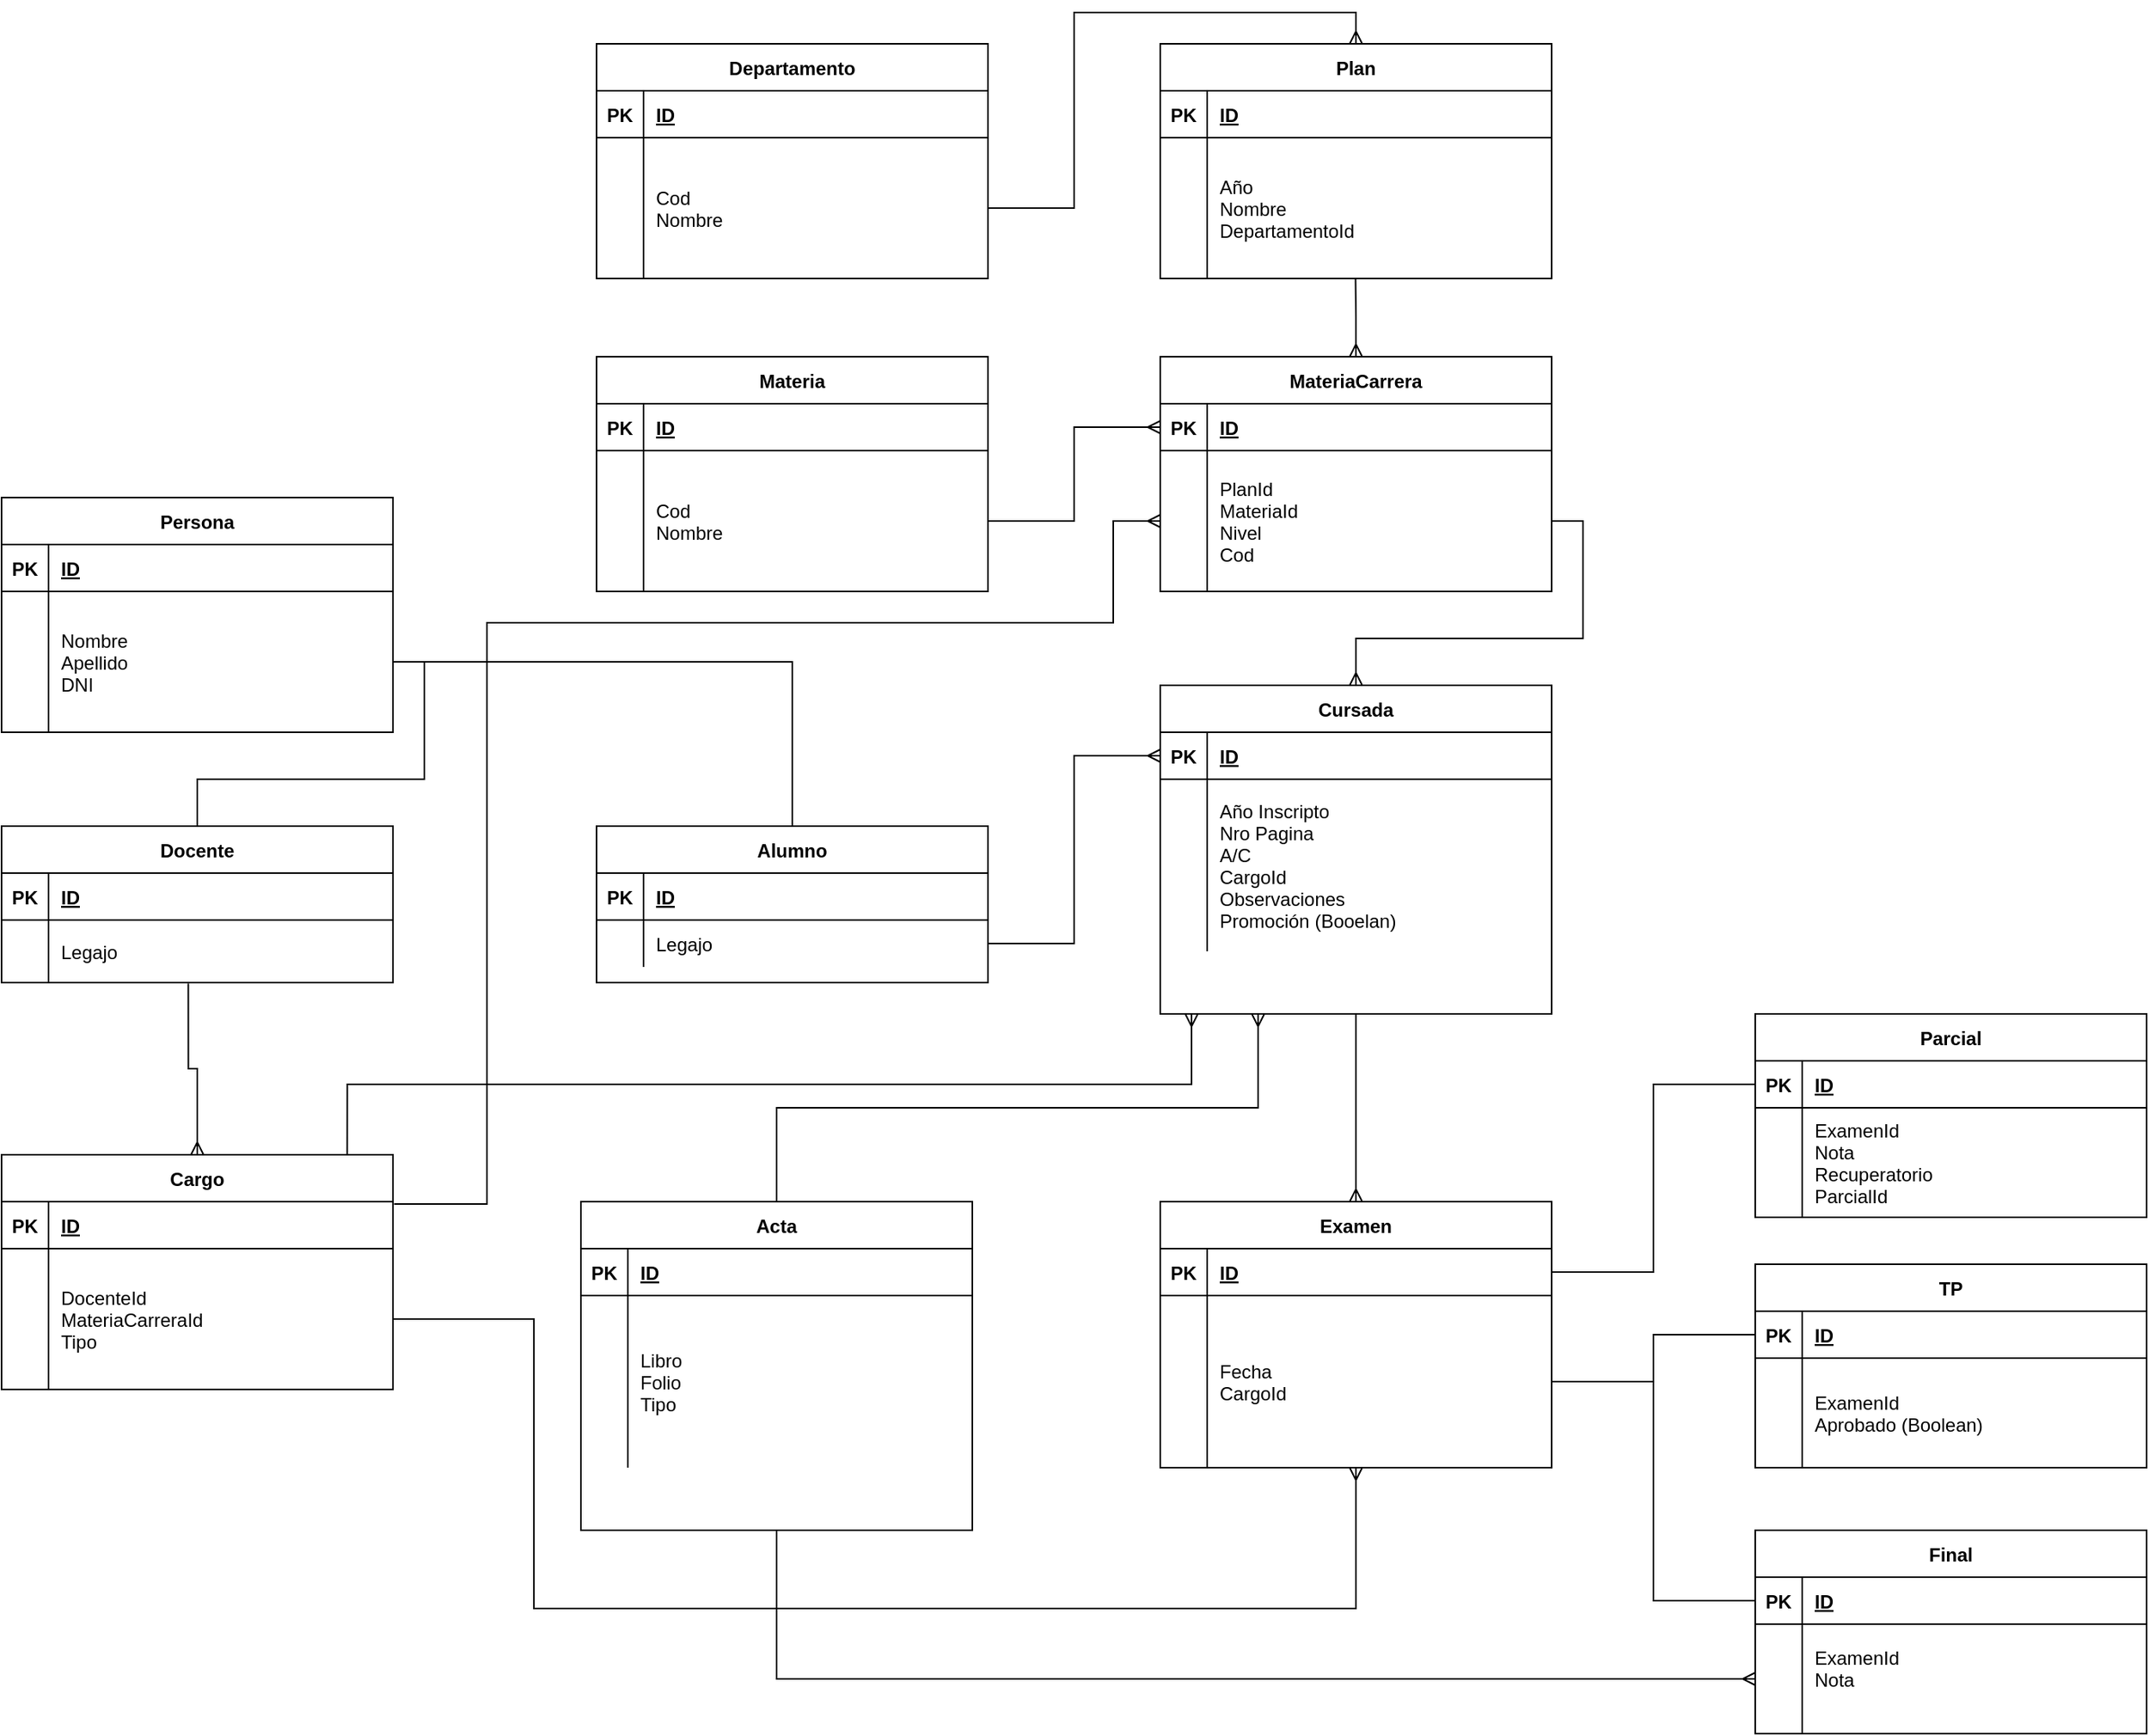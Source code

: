 <mxfile version="13.6.5" type="device"><diagram id="R2lEEEUBdFMjLlhIrx00" name="Page-1"><mxGraphModel dx="1373" dy="788" grid="1" gridSize="10" guides="1" tooltips="1" connect="1" arrows="1" fold="1" page="1" pageScale="1" pageWidth="3300" pageHeight="4681" math="0" shadow="0" extFonts="Permanent Marker^https://fonts.googleapis.com/css?family=Permanent+Marker"><root><mxCell id="0"/><mxCell id="1" parent="0"/><mxCell id="YJam0oL7SUkEM4T7Yp6k-49" style="edgeStyle=orthogonalEdgeStyle;rounded=0;orthogonalLoop=1;jettySize=auto;html=1;exitX=0.5;exitY=0;exitDx=0;exitDy=0;startArrow=ERmany;startFill=0;endArrow=none;endFill=0;" edge="1" parent="1" source="YJam0oL7SUkEM4T7Yp6k-41" target="YJam0oL7SUkEM4T7Yp6k-22"><mxGeometry relative="1" as="geometry"/></mxCell><mxCell id="YJam0oL7SUkEM4T7Yp6k-41" value="Plan" style="shape=table;startSize=30;container=1;collapsible=1;childLayout=tableLayout;fixedRows=1;rowLines=0;fontStyle=1;align=center;resizeLast=1;" vertex="1" parent="1"><mxGeometry x="830" y="230" width="250" height="150" as="geometry"/></mxCell><mxCell id="YJam0oL7SUkEM4T7Yp6k-42" value="" style="shape=partialRectangle;collapsible=0;dropTarget=0;pointerEvents=0;fillColor=none;points=[[0,0.5],[1,0.5]];portConstraint=eastwest;top=0;left=0;right=0;bottom=1;" vertex="1" parent="YJam0oL7SUkEM4T7Yp6k-41"><mxGeometry y="30" width="250" height="30" as="geometry"/></mxCell><mxCell id="YJam0oL7SUkEM4T7Yp6k-43" value="PK" style="shape=partialRectangle;overflow=hidden;connectable=0;fillColor=none;top=0;left=0;bottom=0;right=0;fontStyle=1;" vertex="1" parent="YJam0oL7SUkEM4T7Yp6k-42"><mxGeometry width="30" height="30" as="geometry"/></mxCell><mxCell id="YJam0oL7SUkEM4T7Yp6k-44" value="ID" style="shape=partialRectangle;overflow=hidden;connectable=0;fillColor=none;top=0;left=0;bottom=0;right=0;align=left;spacingLeft=6;fontStyle=5;" vertex="1" parent="YJam0oL7SUkEM4T7Yp6k-42"><mxGeometry x="30" width="220" height="30" as="geometry"/></mxCell><mxCell id="YJam0oL7SUkEM4T7Yp6k-45" value="" style="shape=partialRectangle;collapsible=0;dropTarget=0;pointerEvents=0;fillColor=none;points=[[0,0.5],[1,0.5]];portConstraint=eastwest;top=0;left=0;right=0;bottom=0;" vertex="1" parent="YJam0oL7SUkEM4T7Yp6k-41"><mxGeometry y="60" width="250" height="90" as="geometry"/></mxCell><mxCell id="YJam0oL7SUkEM4T7Yp6k-46" value="" style="shape=partialRectangle;overflow=hidden;connectable=0;fillColor=none;top=0;left=0;bottom=0;right=0;" vertex="1" parent="YJam0oL7SUkEM4T7Yp6k-45"><mxGeometry width="30" height="90" as="geometry"/></mxCell><mxCell id="YJam0oL7SUkEM4T7Yp6k-47" value="Año&#10;Nombre&#10;DepartamentoId" style="shape=partialRectangle;overflow=hidden;connectable=0;fillColor=none;top=0;left=0;bottom=0;right=0;align=left;spacingLeft=6;" vertex="1" parent="YJam0oL7SUkEM4T7Yp6k-45"><mxGeometry x="30" width="220" height="90" as="geometry"/></mxCell><mxCell id="YJam0oL7SUkEM4T7Yp6k-50" style="edgeStyle=orthogonalEdgeStyle;rounded=0;orthogonalLoop=1;jettySize=auto;html=1;exitX=0.5;exitY=0;exitDx=0;exitDy=0;entryX=0.499;entryY=1.006;entryDx=0;entryDy=0;entryPerimeter=0;startArrow=ERmany;startFill=0;endArrow=none;endFill=0;" edge="1" parent="1" source="YJam0oL7SUkEM4T7Yp6k-34" target="YJam0oL7SUkEM4T7Yp6k-45"><mxGeometry relative="1" as="geometry"/></mxCell><mxCell id="YJam0oL7SUkEM4T7Yp6k-34" value="MateriaCarrera" style="shape=table;startSize=30;container=1;collapsible=1;childLayout=tableLayout;fixedRows=1;rowLines=0;fontStyle=1;align=center;resizeLast=1;" vertex="1" parent="1"><mxGeometry x="830" y="430" width="250" height="150" as="geometry"/></mxCell><mxCell id="YJam0oL7SUkEM4T7Yp6k-35" value="" style="shape=partialRectangle;collapsible=0;dropTarget=0;pointerEvents=0;fillColor=none;points=[[0,0.5],[1,0.5]];portConstraint=eastwest;top=0;left=0;right=0;bottom=1;" vertex="1" parent="YJam0oL7SUkEM4T7Yp6k-34"><mxGeometry y="30" width="250" height="30" as="geometry"/></mxCell><mxCell id="YJam0oL7SUkEM4T7Yp6k-36" value="PK" style="shape=partialRectangle;overflow=hidden;connectable=0;fillColor=none;top=0;left=0;bottom=0;right=0;fontStyle=1;" vertex="1" parent="YJam0oL7SUkEM4T7Yp6k-35"><mxGeometry width="30" height="30" as="geometry"/></mxCell><mxCell id="YJam0oL7SUkEM4T7Yp6k-37" value="ID" style="shape=partialRectangle;overflow=hidden;connectable=0;fillColor=none;top=0;left=0;bottom=0;right=0;align=left;spacingLeft=6;fontStyle=5;" vertex="1" parent="YJam0oL7SUkEM4T7Yp6k-35"><mxGeometry x="30" width="220" height="30" as="geometry"/></mxCell><mxCell id="YJam0oL7SUkEM4T7Yp6k-38" value="" style="shape=partialRectangle;collapsible=0;dropTarget=0;pointerEvents=0;fillColor=none;points=[[0,0.5],[1,0.5]];portConstraint=eastwest;top=0;left=0;right=0;bottom=0;" vertex="1" parent="YJam0oL7SUkEM4T7Yp6k-34"><mxGeometry y="60" width="250" height="90" as="geometry"/></mxCell><mxCell id="YJam0oL7SUkEM4T7Yp6k-39" value="" style="shape=partialRectangle;overflow=hidden;connectable=0;fillColor=none;top=0;left=0;bottom=0;right=0;" vertex="1" parent="YJam0oL7SUkEM4T7Yp6k-38"><mxGeometry width="30" height="90" as="geometry"/></mxCell><mxCell id="YJam0oL7SUkEM4T7Yp6k-40" value="PlanId&#10;MateriaId&#10;Nivel&#10;Cod" style="shape=partialRectangle;overflow=hidden;connectable=0;fillColor=none;top=0;left=0;bottom=0;right=0;align=left;spacingLeft=6;" vertex="1" parent="YJam0oL7SUkEM4T7Yp6k-38"><mxGeometry x="30" width="220" height="90" as="geometry"/></mxCell><mxCell id="YJam0oL7SUkEM4T7Yp6k-55" style="edgeStyle=orthogonalEdgeStyle;rounded=0;orthogonalLoop=1;jettySize=auto;html=1;exitX=0;exitY=0.5;exitDx=0;exitDy=0;startArrow=ERmany;startFill=0;endArrow=none;endFill=0;" edge="1" parent="1" source="YJam0oL7SUkEM4T7Yp6k-35" target="YJam0oL7SUkEM4T7Yp6k-29"><mxGeometry relative="1" as="geometry"/></mxCell><mxCell id="YJam0oL7SUkEM4T7Yp6k-25" value="Materia" style="shape=table;startSize=30;container=1;collapsible=1;childLayout=tableLayout;fixedRows=1;rowLines=0;fontStyle=1;align=center;resizeLast=1;" vertex="1" parent="1"><mxGeometry x="470" y="430" width="250" height="150" as="geometry"/></mxCell><mxCell id="YJam0oL7SUkEM4T7Yp6k-26" value="" style="shape=partialRectangle;collapsible=0;dropTarget=0;pointerEvents=0;fillColor=none;points=[[0,0.5],[1,0.5]];portConstraint=eastwest;top=0;left=0;right=0;bottom=1;" vertex="1" parent="YJam0oL7SUkEM4T7Yp6k-25"><mxGeometry y="30" width="250" height="30" as="geometry"/></mxCell><mxCell id="YJam0oL7SUkEM4T7Yp6k-27" value="PK" style="shape=partialRectangle;overflow=hidden;connectable=0;fillColor=none;top=0;left=0;bottom=0;right=0;fontStyle=1;" vertex="1" parent="YJam0oL7SUkEM4T7Yp6k-26"><mxGeometry width="30" height="30" as="geometry"/></mxCell><mxCell id="YJam0oL7SUkEM4T7Yp6k-28" value="ID" style="shape=partialRectangle;overflow=hidden;connectable=0;fillColor=none;top=0;left=0;bottom=0;right=0;align=left;spacingLeft=6;fontStyle=5;" vertex="1" parent="YJam0oL7SUkEM4T7Yp6k-26"><mxGeometry x="30" width="220" height="30" as="geometry"/></mxCell><mxCell id="YJam0oL7SUkEM4T7Yp6k-29" value="" style="shape=partialRectangle;collapsible=0;dropTarget=0;pointerEvents=0;fillColor=none;points=[[0,0.5],[1,0.5]];portConstraint=eastwest;top=0;left=0;right=0;bottom=0;" vertex="1" parent="YJam0oL7SUkEM4T7Yp6k-25"><mxGeometry y="60" width="250" height="90" as="geometry"/></mxCell><mxCell id="YJam0oL7SUkEM4T7Yp6k-30" value="" style="shape=partialRectangle;overflow=hidden;connectable=0;fillColor=none;top=0;left=0;bottom=0;right=0;" vertex="1" parent="YJam0oL7SUkEM4T7Yp6k-29"><mxGeometry width="30" height="90" as="geometry"/></mxCell><mxCell id="YJam0oL7SUkEM4T7Yp6k-31" value="Cod&#10;Nombre" style="shape=partialRectangle;overflow=hidden;connectable=0;fillColor=none;top=0;left=0;bottom=0;right=0;align=left;spacingLeft=6;" vertex="1" parent="YJam0oL7SUkEM4T7Yp6k-29"><mxGeometry x="30" width="220" height="90" as="geometry"/></mxCell><mxCell id="YJam0oL7SUkEM4T7Yp6k-64" style="edgeStyle=orthogonalEdgeStyle;rounded=0;orthogonalLoop=1;jettySize=auto;html=1;exitX=0.5;exitY=0;exitDx=0;exitDy=0;entryX=1;entryY=0.5;entryDx=0;entryDy=0;startArrow=ERmany;startFill=0;endArrow=none;endFill=0;" edge="1" parent="1" source="YJam0oL7SUkEM4T7Yp6k-56" target="YJam0oL7SUkEM4T7Yp6k-38"><mxGeometry relative="1" as="geometry"/></mxCell><mxCell id="YJam0oL7SUkEM4T7Yp6k-132" style="edgeStyle=orthogonalEdgeStyle;rounded=0;orthogonalLoop=1;jettySize=auto;html=1;entryX=0.883;entryY=-0.002;entryDx=0;entryDy=0;entryPerimeter=0;startArrow=ERmany;startFill=0;endArrow=none;endFill=0;" edge="1" parent="1" target="YJam0oL7SUkEM4T7Yp6k-72"><mxGeometry relative="1" as="geometry"><mxPoint x="850" y="850" as="sourcePoint"/><Array as="points"><mxPoint x="850" y="850"/><mxPoint x="850" y="895"/><mxPoint x="311" y="895"/></Array></mxGeometry></mxCell><mxCell id="YJam0oL7SUkEM4T7Yp6k-56" value="Cursada" style="shape=table;startSize=30;container=1;collapsible=1;childLayout=tableLayout;fixedRows=1;rowLines=0;fontStyle=1;align=center;resizeLast=1;" vertex="1" parent="1"><mxGeometry x="830" y="640" width="250" height="210" as="geometry"/></mxCell><mxCell id="YJam0oL7SUkEM4T7Yp6k-57" value="" style="shape=partialRectangle;collapsible=0;dropTarget=0;pointerEvents=0;fillColor=none;points=[[0,0.5],[1,0.5]];portConstraint=eastwest;top=0;left=0;right=0;bottom=1;" vertex="1" parent="YJam0oL7SUkEM4T7Yp6k-56"><mxGeometry y="30" width="250" height="30" as="geometry"/></mxCell><mxCell id="YJam0oL7SUkEM4T7Yp6k-58" value="PK" style="shape=partialRectangle;overflow=hidden;connectable=0;fillColor=none;top=0;left=0;bottom=0;right=0;fontStyle=1;" vertex="1" parent="YJam0oL7SUkEM4T7Yp6k-57"><mxGeometry width="30" height="30" as="geometry"/></mxCell><mxCell id="YJam0oL7SUkEM4T7Yp6k-59" value="ID" style="shape=partialRectangle;overflow=hidden;connectable=0;fillColor=none;top=0;left=0;bottom=0;right=0;align=left;spacingLeft=6;fontStyle=5;" vertex="1" parent="YJam0oL7SUkEM4T7Yp6k-57"><mxGeometry x="30" width="220" height="30" as="geometry"/></mxCell><mxCell id="YJam0oL7SUkEM4T7Yp6k-60" value="" style="shape=partialRectangle;collapsible=0;dropTarget=0;pointerEvents=0;fillColor=none;points=[[0,0.5],[1,0.5]];portConstraint=eastwest;top=0;left=0;right=0;bottom=0;" vertex="1" parent="YJam0oL7SUkEM4T7Yp6k-56"><mxGeometry y="60" width="250" height="110" as="geometry"/></mxCell><mxCell id="YJam0oL7SUkEM4T7Yp6k-61" value="" style="shape=partialRectangle;overflow=hidden;connectable=0;fillColor=none;top=0;left=0;bottom=0;right=0;" vertex="1" parent="YJam0oL7SUkEM4T7Yp6k-60"><mxGeometry width="30" height="110" as="geometry"/></mxCell><mxCell id="YJam0oL7SUkEM4T7Yp6k-62" value="Año Inscripto&#10;Nro Pagina&#10;A/C&#10;CargoId&#10;Observaciones&#10;Promoción (Booelan)" style="shape=partialRectangle;overflow=hidden;connectable=0;fillColor=none;top=0;left=0;bottom=0;right=0;align=left;spacingLeft=6;" vertex="1" parent="YJam0oL7SUkEM4T7Yp6k-60"><mxGeometry x="30" width="220" height="110" as="geometry"/></mxCell><mxCell id="YJam0oL7SUkEM4T7Yp6k-63" style="edgeStyle=orthogonalEdgeStyle;rounded=0;orthogonalLoop=1;jettySize=auto;html=1;exitX=0;exitY=0.5;exitDx=0;exitDy=0;startArrow=ERmany;startFill=0;endArrow=none;endFill=0;" edge="1" parent="1" source="YJam0oL7SUkEM4T7Yp6k-57" target="C-vyLk0tnHw3VtMMgP7b-27"><mxGeometry relative="1" as="geometry"><mxPoint x="670" y="700" as="targetPoint"/></mxGeometry></mxCell><mxCell id="YJam0oL7SUkEM4T7Yp6k-86" style="edgeStyle=orthogonalEdgeStyle;rounded=0;orthogonalLoop=1;jettySize=auto;html=1;exitX=0.5;exitY=0;exitDx=0;exitDy=0;startArrow=none;startFill=0;endArrow=none;endFill=0;" edge="1" parent="1" source="YJam0oL7SUkEM4T7Yp6k-65" target="YJam0oL7SUkEM4T7Yp6k-83"><mxGeometry relative="1" as="geometry"/></mxCell><mxCell id="YJam0oL7SUkEM4T7Yp6k-65" value="Docente" style="shape=table;startSize=30;container=1;collapsible=1;childLayout=tableLayout;fixedRows=1;rowLines=0;fontStyle=1;align=center;resizeLast=1;" vertex="1" parent="1"><mxGeometry x="90" y="730" width="250" height="100" as="geometry"/></mxCell><mxCell id="YJam0oL7SUkEM4T7Yp6k-66" value="" style="shape=partialRectangle;collapsible=0;dropTarget=0;pointerEvents=0;fillColor=none;points=[[0,0.5],[1,0.5]];portConstraint=eastwest;top=0;left=0;right=0;bottom=1;" vertex="1" parent="YJam0oL7SUkEM4T7Yp6k-65"><mxGeometry y="30" width="250" height="30" as="geometry"/></mxCell><mxCell id="YJam0oL7SUkEM4T7Yp6k-67" value="PK" style="shape=partialRectangle;overflow=hidden;connectable=0;fillColor=none;top=0;left=0;bottom=0;right=0;fontStyle=1;" vertex="1" parent="YJam0oL7SUkEM4T7Yp6k-66"><mxGeometry width="30" height="30" as="geometry"/></mxCell><mxCell id="YJam0oL7SUkEM4T7Yp6k-68" value="ID" style="shape=partialRectangle;overflow=hidden;connectable=0;fillColor=none;top=0;left=0;bottom=0;right=0;align=left;spacingLeft=6;fontStyle=5;" vertex="1" parent="YJam0oL7SUkEM4T7Yp6k-66"><mxGeometry x="30" width="220" height="30" as="geometry"/></mxCell><mxCell id="YJam0oL7SUkEM4T7Yp6k-69" value="" style="shape=partialRectangle;collapsible=0;dropTarget=0;pointerEvents=0;fillColor=none;points=[[0,0.5],[1,0.5]];portConstraint=eastwest;top=0;left=0;right=0;bottom=0;" vertex="1" parent="YJam0oL7SUkEM4T7Yp6k-65"><mxGeometry y="60" width="250" height="40" as="geometry"/></mxCell><mxCell id="YJam0oL7SUkEM4T7Yp6k-70" value="" style="shape=partialRectangle;overflow=hidden;connectable=0;fillColor=none;top=0;left=0;bottom=0;right=0;" vertex="1" parent="YJam0oL7SUkEM4T7Yp6k-69"><mxGeometry width="30" height="40" as="geometry"/></mxCell><mxCell id="YJam0oL7SUkEM4T7Yp6k-71" value="Legajo" style="shape=partialRectangle;overflow=hidden;connectable=0;fillColor=none;top=0;left=0;bottom=0;right=0;align=left;spacingLeft=6;" vertex="1" parent="YJam0oL7SUkEM4T7Yp6k-69"><mxGeometry x="30" width="220" height="40" as="geometry"/></mxCell><mxCell id="YJam0oL7SUkEM4T7Yp6k-87" style="edgeStyle=orthogonalEdgeStyle;rounded=0;orthogonalLoop=1;jettySize=auto;html=1;exitX=0.5;exitY=0;exitDx=0;exitDy=0;startArrow=none;startFill=0;endArrow=none;endFill=0;" edge="1" parent="1" source="C-vyLk0tnHw3VtMMgP7b-23" target="YJam0oL7SUkEM4T7Yp6k-83"><mxGeometry relative="1" as="geometry"/></mxCell><mxCell id="C-vyLk0tnHw3VtMMgP7b-23" value="Alumno" style="shape=table;startSize=30;container=1;collapsible=1;childLayout=tableLayout;fixedRows=1;rowLines=0;fontStyle=1;align=center;resizeLast=1;" parent="1" vertex="1"><mxGeometry x="470" y="730" width="250" height="100" as="geometry"/></mxCell><mxCell id="C-vyLk0tnHw3VtMMgP7b-24" value="" style="shape=partialRectangle;collapsible=0;dropTarget=0;pointerEvents=0;fillColor=none;points=[[0,0.5],[1,0.5]];portConstraint=eastwest;top=0;left=0;right=0;bottom=1;" parent="C-vyLk0tnHw3VtMMgP7b-23" vertex="1"><mxGeometry y="30" width="250" height="30" as="geometry"/></mxCell><mxCell id="C-vyLk0tnHw3VtMMgP7b-25" value="PK" style="shape=partialRectangle;overflow=hidden;connectable=0;fillColor=none;top=0;left=0;bottom=0;right=0;fontStyle=1;" parent="C-vyLk0tnHw3VtMMgP7b-24" vertex="1"><mxGeometry width="30" height="30" as="geometry"/></mxCell><mxCell id="C-vyLk0tnHw3VtMMgP7b-26" value="ID" style="shape=partialRectangle;overflow=hidden;connectable=0;fillColor=none;top=0;left=0;bottom=0;right=0;align=left;spacingLeft=6;fontStyle=5;" parent="C-vyLk0tnHw3VtMMgP7b-24" vertex="1"><mxGeometry x="30" width="220" height="30" as="geometry"/></mxCell><mxCell id="C-vyLk0tnHw3VtMMgP7b-27" value="" style="shape=partialRectangle;collapsible=0;dropTarget=0;pointerEvents=0;fillColor=none;points=[[0,0.5],[1,0.5]];portConstraint=eastwest;top=0;left=0;right=0;bottom=0;" parent="C-vyLk0tnHw3VtMMgP7b-23" vertex="1"><mxGeometry y="60" width="250" height="30" as="geometry"/></mxCell><mxCell id="C-vyLk0tnHw3VtMMgP7b-28" value="" style="shape=partialRectangle;overflow=hidden;connectable=0;fillColor=none;top=0;left=0;bottom=0;right=0;" parent="C-vyLk0tnHw3VtMMgP7b-27" vertex="1"><mxGeometry width="30" height="30" as="geometry"/></mxCell><mxCell id="C-vyLk0tnHw3VtMMgP7b-29" value="Legajo" style="shape=partialRectangle;overflow=hidden;connectable=0;fillColor=none;top=0;left=0;bottom=0;right=0;align=left;spacingLeft=6;" parent="C-vyLk0tnHw3VtMMgP7b-27" vertex="1"><mxGeometry x="30" width="220" height="30" as="geometry"/></mxCell><mxCell id="YJam0oL7SUkEM4T7Yp6k-79" value="Persona" style="shape=table;startSize=30;container=1;collapsible=1;childLayout=tableLayout;fixedRows=1;rowLines=0;fontStyle=1;align=center;resizeLast=1;" vertex="1" parent="1"><mxGeometry x="90" y="520" width="250" height="150" as="geometry"/></mxCell><mxCell id="YJam0oL7SUkEM4T7Yp6k-80" value="" style="shape=partialRectangle;collapsible=0;dropTarget=0;pointerEvents=0;fillColor=none;points=[[0,0.5],[1,0.5]];portConstraint=eastwest;top=0;left=0;right=0;bottom=1;" vertex="1" parent="YJam0oL7SUkEM4T7Yp6k-79"><mxGeometry y="30" width="250" height="30" as="geometry"/></mxCell><mxCell id="YJam0oL7SUkEM4T7Yp6k-81" value="PK" style="shape=partialRectangle;overflow=hidden;connectable=0;fillColor=none;top=0;left=0;bottom=0;right=0;fontStyle=1;" vertex="1" parent="YJam0oL7SUkEM4T7Yp6k-80"><mxGeometry width="30" height="30" as="geometry"/></mxCell><mxCell id="YJam0oL7SUkEM4T7Yp6k-82" value="ID" style="shape=partialRectangle;overflow=hidden;connectable=0;fillColor=none;top=0;left=0;bottom=0;right=0;align=left;spacingLeft=6;fontStyle=5;" vertex="1" parent="YJam0oL7SUkEM4T7Yp6k-80"><mxGeometry x="30" width="220" height="30" as="geometry"/></mxCell><mxCell id="YJam0oL7SUkEM4T7Yp6k-83" value="" style="shape=partialRectangle;collapsible=0;dropTarget=0;pointerEvents=0;fillColor=none;points=[[0,0.5],[1,0.5]];portConstraint=eastwest;top=0;left=0;right=0;bottom=0;" vertex="1" parent="YJam0oL7SUkEM4T7Yp6k-79"><mxGeometry y="60" width="250" height="90" as="geometry"/></mxCell><mxCell id="YJam0oL7SUkEM4T7Yp6k-84" value="" style="shape=partialRectangle;overflow=hidden;connectable=0;fillColor=none;top=0;left=0;bottom=0;right=0;" vertex="1" parent="YJam0oL7SUkEM4T7Yp6k-83"><mxGeometry width="30" height="90" as="geometry"/></mxCell><mxCell id="YJam0oL7SUkEM4T7Yp6k-85" value="Nombre&#10;Apellido&#10;DNI" style="shape=partialRectangle;overflow=hidden;connectable=0;fillColor=none;top=0;left=0;bottom=0;right=0;align=left;spacingLeft=6;" vertex="1" parent="YJam0oL7SUkEM4T7Yp6k-83"><mxGeometry x="30" width="220" height="90" as="geometry"/></mxCell><mxCell id="YJam0oL7SUkEM4T7Yp6k-88" style="edgeStyle=orthogonalEdgeStyle;rounded=0;orthogonalLoop=1;jettySize=auto;html=1;exitX=0.5;exitY=0;exitDx=0;exitDy=0;startArrow=ERmany;startFill=0;endArrow=none;endFill=0;entryX=0.477;entryY=1.016;entryDx=0;entryDy=0;entryPerimeter=0;" edge="1" parent="1" source="YJam0oL7SUkEM4T7Yp6k-72" target="YJam0oL7SUkEM4T7Yp6k-69"><mxGeometry relative="1" as="geometry"><mxPoint x="220" y="850" as="targetPoint"/></mxGeometry></mxCell><mxCell id="YJam0oL7SUkEM4T7Yp6k-96" style="edgeStyle=orthogonalEdgeStyle;rounded=0;orthogonalLoop=1;jettySize=auto;html=1;exitX=0.5;exitY=0;exitDx=0;exitDy=0;entryX=0.5;entryY=1;entryDx=0;entryDy=0;startArrow=ERmany;startFill=0;endArrow=none;endFill=0;" edge="1" parent="1" source="YJam0oL7SUkEM4T7Yp6k-89" target="YJam0oL7SUkEM4T7Yp6k-56"><mxGeometry relative="1" as="geometry"/></mxCell><mxCell id="YJam0oL7SUkEM4T7Yp6k-18" value="Departamento" style="shape=table;startSize=30;container=1;collapsible=1;childLayout=tableLayout;fixedRows=1;rowLines=0;fontStyle=1;align=center;resizeLast=1;" vertex="1" parent="1"><mxGeometry x="470" y="230" width="250" height="150" as="geometry"/></mxCell><mxCell id="YJam0oL7SUkEM4T7Yp6k-19" value="" style="shape=partialRectangle;collapsible=0;dropTarget=0;pointerEvents=0;fillColor=none;points=[[0,0.5],[1,0.5]];portConstraint=eastwest;top=0;left=0;right=0;bottom=1;" vertex="1" parent="YJam0oL7SUkEM4T7Yp6k-18"><mxGeometry y="30" width="250" height="30" as="geometry"/></mxCell><mxCell id="YJam0oL7SUkEM4T7Yp6k-20" value="PK" style="shape=partialRectangle;overflow=hidden;connectable=0;fillColor=none;top=0;left=0;bottom=0;right=0;fontStyle=1;" vertex="1" parent="YJam0oL7SUkEM4T7Yp6k-19"><mxGeometry width="30" height="30" as="geometry"/></mxCell><mxCell id="YJam0oL7SUkEM4T7Yp6k-21" value="ID" style="shape=partialRectangle;overflow=hidden;connectable=0;fillColor=none;top=0;left=0;bottom=0;right=0;align=left;spacingLeft=6;fontStyle=5;" vertex="1" parent="YJam0oL7SUkEM4T7Yp6k-19"><mxGeometry x="30" width="220" height="30" as="geometry"/></mxCell><mxCell id="YJam0oL7SUkEM4T7Yp6k-22" value="" style="shape=partialRectangle;collapsible=0;dropTarget=0;pointerEvents=0;fillColor=none;points=[[0,0.5],[1,0.5]];portConstraint=eastwest;top=0;left=0;right=0;bottom=0;" vertex="1" parent="YJam0oL7SUkEM4T7Yp6k-18"><mxGeometry y="60" width="250" height="90" as="geometry"/></mxCell><mxCell id="YJam0oL7SUkEM4T7Yp6k-23" value="" style="shape=partialRectangle;overflow=hidden;connectable=0;fillColor=none;top=0;left=0;bottom=0;right=0;" vertex="1" parent="YJam0oL7SUkEM4T7Yp6k-22"><mxGeometry width="30" height="90" as="geometry"/></mxCell><mxCell id="YJam0oL7SUkEM4T7Yp6k-24" value="Cod&#10;Nombre" style="shape=partialRectangle;overflow=hidden;connectable=0;fillColor=none;top=0;left=0;bottom=0;right=0;align=left;spacingLeft=6;" vertex="1" parent="YJam0oL7SUkEM4T7Yp6k-22"><mxGeometry x="30" width="220" height="90" as="geometry"/></mxCell><mxCell id="YJam0oL7SUkEM4T7Yp6k-89" value="Examen" style="shape=table;startSize=30;container=1;collapsible=1;childLayout=tableLayout;fixedRows=1;rowLines=0;fontStyle=1;align=center;resizeLast=1;" vertex="1" parent="1"><mxGeometry x="830" y="970" width="250" height="170" as="geometry"/></mxCell><mxCell id="YJam0oL7SUkEM4T7Yp6k-90" value="" style="shape=partialRectangle;collapsible=0;dropTarget=0;pointerEvents=0;fillColor=none;points=[[0,0.5],[1,0.5]];portConstraint=eastwest;top=0;left=0;right=0;bottom=1;" vertex="1" parent="YJam0oL7SUkEM4T7Yp6k-89"><mxGeometry y="30" width="250" height="30" as="geometry"/></mxCell><mxCell id="YJam0oL7SUkEM4T7Yp6k-91" value="PK" style="shape=partialRectangle;overflow=hidden;connectable=0;fillColor=none;top=0;left=0;bottom=0;right=0;fontStyle=1;" vertex="1" parent="YJam0oL7SUkEM4T7Yp6k-90"><mxGeometry width="30" height="30" as="geometry"/></mxCell><mxCell id="YJam0oL7SUkEM4T7Yp6k-92" value="ID" style="shape=partialRectangle;overflow=hidden;connectable=0;fillColor=none;top=0;left=0;bottom=0;right=0;align=left;spacingLeft=6;fontStyle=5;" vertex="1" parent="YJam0oL7SUkEM4T7Yp6k-90"><mxGeometry x="30" width="220" height="30" as="geometry"/></mxCell><mxCell id="YJam0oL7SUkEM4T7Yp6k-93" value="" style="shape=partialRectangle;collapsible=0;dropTarget=0;pointerEvents=0;fillColor=none;points=[[0,0.5],[1,0.5]];portConstraint=eastwest;top=0;left=0;right=0;bottom=0;" vertex="1" parent="YJam0oL7SUkEM4T7Yp6k-89"><mxGeometry y="60" width="250" height="110" as="geometry"/></mxCell><mxCell id="YJam0oL7SUkEM4T7Yp6k-94" value="" style="shape=partialRectangle;overflow=hidden;connectable=0;fillColor=none;top=0;left=0;bottom=0;right=0;" vertex="1" parent="YJam0oL7SUkEM4T7Yp6k-93"><mxGeometry width="30" height="110" as="geometry"/></mxCell><mxCell id="YJam0oL7SUkEM4T7Yp6k-95" value="Fecha&#10;CargoId" style="shape=partialRectangle;overflow=hidden;connectable=0;fillColor=none;top=0;left=0;bottom=0;right=0;align=left;spacingLeft=6;" vertex="1" parent="YJam0oL7SUkEM4T7Yp6k-93"><mxGeometry x="30" width="220" height="110" as="geometry"/></mxCell><mxCell id="YJam0oL7SUkEM4T7Yp6k-104" style="edgeStyle=orthogonalEdgeStyle;rounded=0;orthogonalLoop=1;jettySize=auto;html=1;exitX=0.5;exitY=0;exitDx=0;exitDy=0;entryX=0.25;entryY=1;entryDx=0;entryDy=0;startArrow=none;startFill=0;endArrow=ERmany;endFill=0;" edge="1" parent="1" source="YJam0oL7SUkEM4T7Yp6k-97" target="YJam0oL7SUkEM4T7Yp6k-56"><mxGeometry relative="1" as="geometry"/></mxCell><mxCell id="YJam0oL7SUkEM4T7Yp6k-129" style="edgeStyle=orthogonalEdgeStyle;rounded=0;orthogonalLoop=1;jettySize=auto;html=1;exitX=0.5;exitY=1;exitDx=0;exitDy=0;startArrow=none;startFill=0;endArrow=ERmany;endFill=0;" edge="1" parent="1" source="YJam0oL7SUkEM4T7Yp6k-97" target="YJam0oL7SUkEM4T7Yp6k-123"><mxGeometry relative="1" as="geometry"/></mxCell><mxCell id="YJam0oL7SUkEM4T7Yp6k-97" value="Acta" style="shape=table;startSize=30;container=1;collapsible=1;childLayout=tableLayout;fixedRows=1;rowLines=0;fontStyle=1;align=center;resizeLast=1;" vertex="1" parent="1"><mxGeometry x="460" y="970" width="250" height="210" as="geometry"/></mxCell><mxCell id="YJam0oL7SUkEM4T7Yp6k-98" value="" style="shape=partialRectangle;collapsible=0;dropTarget=0;pointerEvents=0;fillColor=none;points=[[0,0.5],[1,0.5]];portConstraint=eastwest;top=0;left=0;right=0;bottom=1;" vertex="1" parent="YJam0oL7SUkEM4T7Yp6k-97"><mxGeometry y="30" width="250" height="30" as="geometry"/></mxCell><mxCell id="YJam0oL7SUkEM4T7Yp6k-99" value="PK" style="shape=partialRectangle;overflow=hidden;connectable=0;fillColor=none;top=0;left=0;bottom=0;right=0;fontStyle=1;" vertex="1" parent="YJam0oL7SUkEM4T7Yp6k-98"><mxGeometry width="30" height="30" as="geometry"/></mxCell><mxCell id="YJam0oL7SUkEM4T7Yp6k-100" value="ID" style="shape=partialRectangle;overflow=hidden;connectable=0;fillColor=none;top=0;left=0;bottom=0;right=0;align=left;spacingLeft=6;fontStyle=5;" vertex="1" parent="YJam0oL7SUkEM4T7Yp6k-98"><mxGeometry x="30" width="220" height="30" as="geometry"/></mxCell><mxCell id="YJam0oL7SUkEM4T7Yp6k-101" value="" style="shape=partialRectangle;collapsible=0;dropTarget=0;pointerEvents=0;fillColor=none;points=[[0,0.5],[1,0.5]];portConstraint=eastwest;top=0;left=0;right=0;bottom=0;" vertex="1" parent="YJam0oL7SUkEM4T7Yp6k-97"><mxGeometry y="60" width="250" height="110" as="geometry"/></mxCell><mxCell id="YJam0oL7SUkEM4T7Yp6k-102" value="" style="shape=partialRectangle;overflow=hidden;connectable=0;fillColor=none;top=0;left=0;bottom=0;right=0;" vertex="1" parent="YJam0oL7SUkEM4T7Yp6k-101"><mxGeometry width="30" height="110" as="geometry"/></mxCell><mxCell id="YJam0oL7SUkEM4T7Yp6k-103" value="Libro&#10;Folio&#10;Tipo" style="shape=partialRectangle;overflow=hidden;connectable=0;fillColor=none;top=0;left=0;bottom=0;right=0;align=left;spacingLeft=6;" vertex="1" parent="YJam0oL7SUkEM4T7Yp6k-101"><mxGeometry x="30" width="220" height="110" as="geometry"/></mxCell><mxCell id="YJam0oL7SUkEM4T7Yp6k-126" style="edgeStyle=orthogonalEdgeStyle;rounded=0;orthogonalLoop=1;jettySize=auto;html=1;exitX=0;exitY=0.5;exitDx=0;exitDy=0;entryX=1;entryY=0.5;entryDx=0;entryDy=0;startArrow=none;startFill=0;endArrow=none;endFill=0;" edge="1" parent="1" source="YJam0oL7SUkEM4T7Yp6k-106" target="YJam0oL7SUkEM4T7Yp6k-90"><mxGeometry relative="1" as="geometry"/></mxCell><mxCell id="YJam0oL7SUkEM4T7Yp6k-127" style="edgeStyle=orthogonalEdgeStyle;rounded=0;orthogonalLoop=1;jettySize=auto;html=1;exitX=0;exitY=0.5;exitDx=0;exitDy=0;startArrow=none;startFill=0;endArrow=none;endFill=0;" edge="1" parent="1" source="YJam0oL7SUkEM4T7Yp6k-113" target="YJam0oL7SUkEM4T7Yp6k-93"><mxGeometry relative="1" as="geometry"/></mxCell><mxCell id="YJam0oL7SUkEM4T7Yp6k-128" style="edgeStyle=orthogonalEdgeStyle;rounded=0;orthogonalLoop=1;jettySize=auto;html=1;exitX=0;exitY=0.5;exitDx=0;exitDy=0;startArrow=none;startFill=0;endArrow=none;endFill=0;" edge="1" parent="1" source="YJam0oL7SUkEM4T7Yp6k-120" target="YJam0oL7SUkEM4T7Yp6k-93"><mxGeometry relative="1" as="geometry"/></mxCell><mxCell id="YJam0oL7SUkEM4T7Yp6k-130" style="edgeStyle=orthogonalEdgeStyle;rounded=0;orthogonalLoop=1;jettySize=auto;html=1;exitX=1.003;exitY=0.049;exitDx=0;exitDy=0;entryX=0;entryY=0.5;entryDx=0;entryDy=0;startArrow=none;startFill=0;endArrow=ERmany;endFill=0;exitPerimeter=0;" edge="1" parent="1" source="YJam0oL7SUkEM4T7Yp6k-73" target="YJam0oL7SUkEM4T7Yp6k-38"><mxGeometry relative="1" as="geometry"><Array as="points"><mxPoint x="400" y="972"/><mxPoint x="400" y="600"/><mxPoint x="800" y="600"/><mxPoint x="800" y="535"/></Array></mxGeometry></mxCell><mxCell id="YJam0oL7SUkEM4T7Yp6k-72" value="Cargo" style="shape=table;startSize=30;container=1;collapsible=1;childLayout=tableLayout;fixedRows=1;rowLines=0;fontStyle=1;align=center;resizeLast=1;" vertex="1" parent="1"><mxGeometry x="90" y="940" width="250" height="150" as="geometry"/></mxCell><mxCell id="YJam0oL7SUkEM4T7Yp6k-73" value="" style="shape=partialRectangle;collapsible=0;dropTarget=0;pointerEvents=0;fillColor=none;points=[[0,0.5],[1,0.5]];portConstraint=eastwest;top=0;left=0;right=0;bottom=1;" vertex="1" parent="YJam0oL7SUkEM4T7Yp6k-72"><mxGeometry y="30" width="250" height="30" as="geometry"/></mxCell><mxCell id="YJam0oL7SUkEM4T7Yp6k-74" value="PK" style="shape=partialRectangle;overflow=hidden;connectable=0;fillColor=none;top=0;left=0;bottom=0;right=0;fontStyle=1;" vertex="1" parent="YJam0oL7SUkEM4T7Yp6k-73"><mxGeometry width="30" height="30" as="geometry"/></mxCell><mxCell id="YJam0oL7SUkEM4T7Yp6k-75" value="ID" style="shape=partialRectangle;overflow=hidden;connectable=0;fillColor=none;top=0;left=0;bottom=0;right=0;align=left;spacingLeft=6;fontStyle=5;" vertex="1" parent="YJam0oL7SUkEM4T7Yp6k-73"><mxGeometry x="30" width="220" height="30" as="geometry"/></mxCell><mxCell id="YJam0oL7SUkEM4T7Yp6k-76" value="" style="shape=partialRectangle;collapsible=0;dropTarget=0;pointerEvents=0;fillColor=none;points=[[0,0.5],[1,0.5]];portConstraint=eastwest;top=0;left=0;right=0;bottom=0;" vertex="1" parent="YJam0oL7SUkEM4T7Yp6k-72"><mxGeometry y="60" width="250" height="90" as="geometry"/></mxCell><mxCell id="YJam0oL7SUkEM4T7Yp6k-77" value="" style="shape=partialRectangle;overflow=hidden;connectable=0;fillColor=none;top=0;left=0;bottom=0;right=0;" vertex="1" parent="YJam0oL7SUkEM4T7Yp6k-76"><mxGeometry width="30" height="90" as="geometry"/></mxCell><mxCell id="YJam0oL7SUkEM4T7Yp6k-78" value="DocenteId&#10;MateriaCarreraId&#10;Tipo" style="shape=partialRectangle;overflow=hidden;connectable=0;fillColor=none;top=0;left=0;bottom=0;right=0;align=left;spacingLeft=6;" vertex="1" parent="YJam0oL7SUkEM4T7Yp6k-76"><mxGeometry x="30" width="220" height="90" as="geometry"/></mxCell><mxCell id="YJam0oL7SUkEM4T7Yp6k-131" style="edgeStyle=orthogonalEdgeStyle;rounded=0;orthogonalLoop=1;jettySize=auto;html=1;exitX=1;exitY=0.5;exitDx=0;exitDy=0;startArrow=none;startFill=0;endArrow=ERmany;endFill=0;" edge="1" parent="1" source="YJam0oL7SUkEM4T7Yp6k-76" target="YJam0oL7SUkEM4T7Yp6k-93"><mxGeometry relative="1" as="geometry"><Array as="points"><mxPoint x="430" y="1045"/><mxPoint x="430" y="1230"/><mxPoint x="955" y="1230"/></Array></mxGeometry></mxCell><mxCell id="YJam0oL7SUkEM4T7Yp6k-105" value="Parcial" style="shape=table;startSize=30;container=1;collapsible=1;childLayout=tableLayout;fixedRows=1;rowLines=0;fontStyle=1;align=center;resizeLast=1;" vertex="1" parent="1"><mxGeometry x="1210" y="850" width="250" height="130" as="geometry"/></mxCell><mxCell id="YJam0oL7SUkEM4T7Yp6k-106" value="" style="shape=partialRectangle;collapsible=0;dropTarget=0;pointerEvents=0;fillColor=none;points=[[0,0.5],[1,0.5]];portConstraint=eastwest;top=0;left=0;right=0;bottom=1;" vertex="1" parent="YJam0oL7SUkEM4T7Yp6k-105"><mxGeometry y="30" width="250" height="30" as="geometry"/></mxCell><mxCell id="YJam0oL7SUkEM4T7Yp6k-107" value="PK" style="shape=partialRectangle;overflow=hidden;connectable=0;fillColor=none;top=0;left=0;bottom=0;right=0;fontStyle=1;" vertex="1" parent="YJam0oL7SUkEM4T7Yp6k-106"><mxGeometry width="30" height="30" as="geometry"/></mxCell><mxCell id="YJam0oL7SUkEM4T7Yp6k-108" value="ID" style="shape=partialRectangle;overflow=hidden;connectable=0;fillColor=none;top=0;left=0;bottom=0;right=0;align=left;spacingLeft=6;fontStyle=5;" vertex="1" parent="YJam0oL7SUkEM4T7Yp6k-106"><mxGeometry x="30" width="220" height="30" as="geometry"/></mxCell><mxCell id="YJam0oL7SUkEM4T7Yp6k-109" value="" style="shape=partialRectangle;collapsible=0;dropTarget=0;pointerEvents=0;fillColor=none;points=[[0,0.5],[1,0.5]];portConstraint=eastwest;top=0;left=0;right=0;bottom=0;" vertex="1" parent="YJam0oL7SUkEM4T7Yp6k-105"><mxGeometry y="60" width="250" height="70" as="geometry"/></mxCell><mxCell id="YJam0oL7SUkEM4T7Yp6k-110" value="" style="shape=partialRectangle;overflow=hidden;connectable=0;fillColor=none;top=0;left=0;bottom=0;right=0;" vertex="1" parent="YJam0oL7SUkEM4T7Yp6k-109"><mxGeometry width="30" height="70" as="geometry"/></mxCell><mxCell id="YJam0oL7SUkEM4T7Yp6k-111" value="ExamenId&#10;Nota&#10;Recuperatorio&#10;ParcialId" style="shape=partialRectangle;overflow=hidden;connectable=0;fillColor=none;top=0;left=0;bottom=0;right=0;align=left;spacingLeft=6;" vertex="1" parent="YJam0oL7SUkEM4T7Yp6k-109"><mxGeometry x="30" width="220" height="70" as="geometry"/></mxCell><mxCell id="YJam0oL7SUkEM4T7Yp6k-112" value="TP" style="shape=table;startSize=30;container=1;collapsible=1;childLayout=tableLayout;fixedRows=1;rowLines=0;fontStyle=1;align=center;resizeLast=1;" vertex="1" parent="1"><mxGeometry x="1210" y="1010" width="250" height="130" as="geometry"/></mxCell><mxCell id="YJam0oL7SUkEM4T7Yp6k-113" value="" style="shape=partialRectangle;collapsible=0;dropTarget=0;pointerEvents=0;fillColor=none;points=[[0,0.5],[1,0.5]];portConstraint=eastwest;top=0;left=0;right=0;bottom=1;" vertex="1" parent="YJam0oL7SUkEM4T7Yp6k-112"><mxGeometry y="30" width="250" height="30" as="geometry"/></mxCell><mxCell id="YJam0oL7SUkEM4T7Yp6k-114" value="PK" style="shape=partialRectangle;overflow=hidden;connectable=0;fillColor=none;top=0;left=0;bottom=0;right=0;fontStyle=1;" vertex="1" parent="YJam0oL7SUkEM4T7Yp6k-113"><mxGeometry width="30" height="30" as="geometry"/></mxCell><mxCell id="YJam0oL7SUkEM4T7Yp6k-115" value="ID" style="shape=partialRectangle;overflow=hidden;connectable=0;fillColor=none;top=0;left=0;bottom=0;right=0;align=left;spacingLeft=6;fontStyle=5;" vertex="1" parent="YJam0oL7SUkEM4T7Yp6k-113"><mxGeometry x="30" width="220" height="30" as="geometry"/></mxCell><mxCell id="YJam0oL7SUkEM4T7Yp6k-116" value="" style="shape=partialRectangle;collapsible=0;dropTarget=0;pointerEvents=0;fillColor=none;points=[[0,0.5],[1,0.5]];portConstraint=eastwest;top=0;left=0;right=0;bottom=0;" vertex="1" parent="YJam0oL7SUkEM4T7Yp6k-112"><mxGeometry y="60" width="250" height="70" as="geometry"/></mxCell><mxCell id="YJam0oL7SUkEM4T7Yp6k-117" value="" style="shape=partialRectangle;overflow=hidden;connectable=0;fillColor=none;top=0;left=0;bottom=0;right=0;" vertex="1" parent="YJam0oL7SUkEM4T7Yp6k-116"><mxGeometry width="30" height="70" as="geometry"/></mxCell><mxCell id="YJam0oL7SUkEM4T7Yp6k-118" value="ExamenId&#10;Aprobado (Boolean)" style="shape=partialRectangle;overflow=hidden;connectable=0;fillColor=none;top=0;left=0;bottom=0;right=0;align=left;spacingLeft=6;" vertex="1" parent="YJam0oL7SUkEM4T7Yp6k-116"><mxGeometry x="30" width="220" height="70" as="geometry"/></mxCell><mxCell id="YJam0oL7SUkEM4T7Yp6k-119" value="Final" style="shape=table;startSize=30;container=1;collapsible=1;childLayout=tableLayout;fixedRows=1;rowLines=0;fontStyle=1;align=center;resizeLast=1;" vertex="1" parent="1"><mxGeometry x="1210" y="1180" width="250" height="130" as="geometry"/></mxCell><mxCell id="YJam0oL7SUkEM4T7Yp6k-120" value="" style="shape=partialRectangle;collapsible=0;dropTarget=0;pointerEvents=0;fillColor=none;points=[[0,0.5],[1,0.5]];portConstraint=eastwest;top=0;left=0;right=0;bottom=1;" vertex="1" parent="YJam0oL7SUkEM4T7Yp6k-119"><mxGeometry y="30" width="250" height="30" as="geometry"/></mxCell><mxCell id="YJam0oL7SUkEM4T7Yp6k-121" value="PK" style="shape=partialRectangle;overflow=hidden;connectable=0;fillColor=none;top=0;left=0;bottom=0;right=0;fontStyle=1;" vertex="1" parent="YJam0oL7SUkEM4T7Yp6k-120"><mxGeometry width="30" height="30" as="geometry"/></mxCell><mxCell id="YJam0oL7SUkEM4T7Yp6k-122" value="ID" style="shape=partialRectangle;overflow=hidden;connectable=0;fillColor=none;top=0;left=0;bottom=0;right=0;align=left;spacingLeft=6;fontStyle=5;" vertex="1" parent="YJam0oL7SUkEM4T7Yp6k-120"><mxGeometry x="30" width="220" height="30" as="geometry"/></mxCell><mxCell id="YJam0oL7SUkEM4T7Yp6k-123" value="" style="shape=partialRectangle;collapsible=0;dropTarget=0;pointerEvents=0;fillColor=none;points=[[0,0.5],[1,0.5]];portConstraint=eastwest;top=0;left=0;right=0;bottom=0;" vertex="1" parent="YJam0oL7SUkEM4T7Yp6k-119"><mxGeometry y="60" width="250" height="70" as="geometry"/></mxCell><mxCell id="YJam0oL7SUkEM4T7Yp6k-124" value="" style="shape=partialRectangle;overflow=hidden;connectable=0;fillColor=none;top=0;left=0;bottom=0;right=0;" vertex="1" parent="YJam0oL7SUkEM4T7Yp6k-123"><mxGeometry width="30" height="70" as="geometry"/></mxCell><mxCell id="YJam0oL7SUkEM4T7Yp6k-125" value="ExamenId&#10;Nota&#10;" style="shape=partialRectangle;overflow=hidden;connectable=0;fillColor=none;top=0;left=0;bottom=0;right=0;align=left;spacingLeft=6;" vertex="1" parent="YJam0oL7SUkEM4T7Yp6k-123"><mxGeometry x="30" width="220" height="70" as="geometry"/></mxCell></root></mxGraphModel></diagram></mxfile>